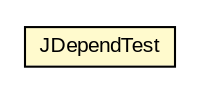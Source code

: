 #!/usr/local/bin/dot
#
# Class diagram 
# Generated by UMLGraph version R5_6-24-gf6e263 (http://www.umlgraph.org/)
#

digraph G {
	edge [fontname="arial",fontsize=10,labelfontname="arial",labelfontsize=10];
	node [fontname="arial",fontsize=10,shape=plaintext];
	nodesep=0.25;
	ranksep=0.5;
	// net.brabenetz.lib.securedproperties.JDependTest
	c194 [label=<<table title="net.brabenetz.lib.securedproperties.JDependTest" border="0" cellborder="1" cellspacing="0" cellpadding="2" port="p" bgcolor="lemonChiffon" href="./JDependTest.html">
		<tr><td><table border="0" cellspacing="0" cellpadding="1">
<tr><td align="center" balign="center"> JDependTest </td></tr>
		</table></td></tr>
		</table>>, URL="./JDependTest.html", fontname="arial", fontcolor="black", fontsize=10.0];
}

